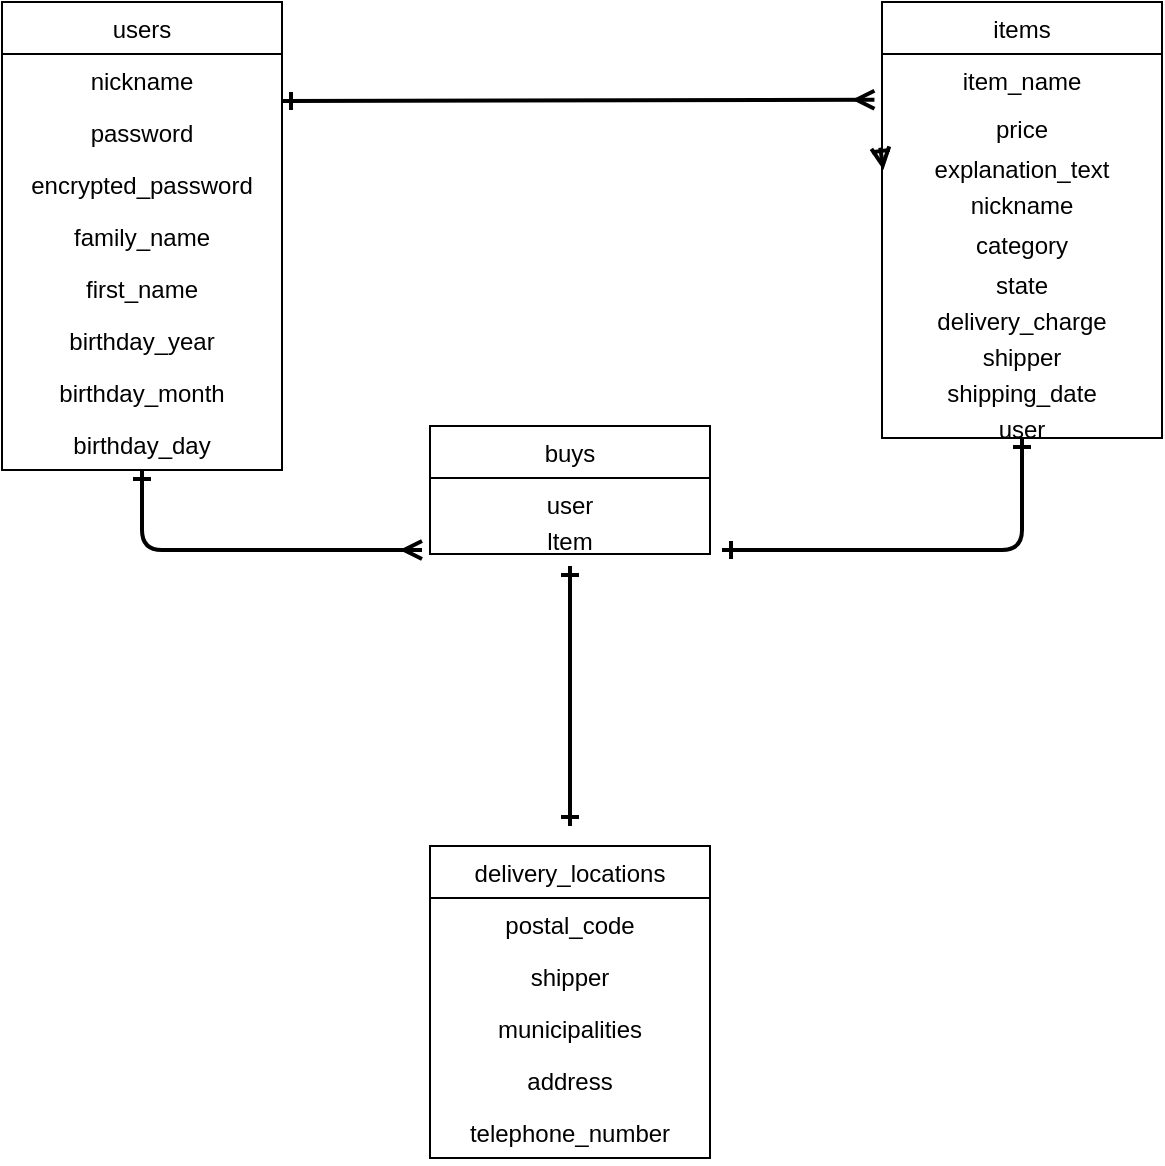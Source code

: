 <mxfile>
    <diagram id="nog9GfOFm20FTHGIinpg" name="ページ1">
        <mxGraphModel dx="540" dy="860" grid="1" gridSize="10" guides="1" tooltips="1" connect="1" arrows="1" fold="1" page="1" pageScale="1" pageWidth="827" pageHeight="1169" math="0" shadow="0">
            <root>
                <mxCell id="0"/>
                <mxCell id="1" parent="0"/>
                <mxCell id="77" style="edgeStyle=none;html=1;entryX=-0.027;entryY=0.954;entryDx=0;entryDy=0;fontFamily=Helvetica;strokeColor=default;endArrow=ERmany;endFill=0;strokeWidth=2;targetPerimeterSpacing=0;startArrow=ERone;startFill=0;entryPerimeter=0;" parent="1" target="105" edge="1">
                    <mxGeometry relative="1" as="geometry">
                        <mxPoint x="270" y="227.5" as="sourcePoint"/>
                        <mxPoint x="490" y="227.5" as="targetPoint"/>
                        <Array as="points"/>
                    </mxGeometry>
                </mxCell>
                <mxCell id="135" style="edgeStyle=none;html=1;fontSize=20;startArrow=ERone;startFill=0;endArrow=ERmany;endFill=0;targetPerimeterSpacing=0;strokeColor=default;strokeWidth=2;" parent="1" source="79" edge="1">
                    <mxGeometry relative="1" as="geometry">
                        <mxPoint x="340" y="452" as="targetPoint"/>
                        <Array as="points">
                            <mxPoint x="200" y="452"/>
                        </Array>
                    </mxGeometry>
                </mxCell>
                <mxCell id="79" value="users" style="swimlane;fontStyle=0;childLayout=stackLayout;horizontal=1;startSize=26;fillColor=none;horizontalStack=0;resizeParent=1;resizeParentMax=0;resizeLast=0;collapsible=1;marginBottom=0;" parent="1" vertex="1">
                    <mxGeometry x="130" y="178" width="140" height="234" as="geometry">
                        <mxRectangle x="130" y="178" width="60" height="26" as="alternateBounds"/>
                    </mxGeometry>
                </mxCell>
                <mxCell id="80" value="nickname" style="text;strokeColor=none;fillColor=none;align=center;verticalAlign=top;spacingLeft=4;spacingRight=4;overflow=hidden;rotatable=0;points=[[0,0.5],[1,0.5]];portConstraint=eastwest;" parent="79" vertex="1">
                    <mxGeometry y="26" width="140" height="26" as="geometry"/>
                </mxCell>
                <mxCell id="82" value="password" style="text;strokeColor=none;fillColor=none;align=center;verticalAlign=top;spacingLeft=4;spacingRight=4;overflow=hidden;rotatable=0;points=[[0,0.5],[1,0.5]];portConstraint=eastwest;" parent="79" vertex="1">
                    <mxGeometry y="52" width="140" height="26" as="geometry"/>
                </mxCell>
                <mxCell id="146" value="encrypted_password" style="text;strokeColor=none;fillColor=none;align=center;verticalAlign=top;spacingLeft=4;spacingRight=4;overflow=hidden;rotatable=0;points=[[0,0.5],[1,0.5]];portConstraint=eastwest;" vertex="1" parent="79">
                    <mxGeometry y="78" width="140" height="26" as="geometry"/>
                </mxCell>
                <mxCell id="147" value="family_name" style="text;strokeColor=none;fillColor=none;align=center;verticalAlign=top;spacingLeft=4;spacingRight=4;overflow=hidden;rotatable=0;points=[[0,0.5],[1,0.5]];portConstraint=eastwest;" vertex="1" parent="79">
                    <mxGeometry y="104" width="140" height="26" as="geometry"/>
                </mxCell>
                <mxCell id="148" value="first_name" style="text;strokeColor=none;fillColor=none;align=center;verticalAlign=top;spacingLeft=4;spacingRight=4;overflow=hidden;rotatable=0;points=[[0,0.5],[1,0.5]];portConstraint=eastwest;" vertex="1" parent="79">
                    <mxGeometry y="130" width="140" height="26" as="geometry"/>
                </mxCell>
                <mxCell id="149" value="birthday_year" style="text;strokeColor=none;fillColor=none;align=center;verticalAlign=top;spacingLeft=4;spacingRight=4;overflow=hidden;rotatable=0;points=[[0,0.5],[1,0.5]];portConstraint=eastwest;" vertex="1" parent="79">
                    <mxGeometry y="156" width="140" height="26" as="geometry"/>
                </mxCell>
                <mxCell id="150" value="birthday_month" style="text;strokeColor=none;fillColor=none;align=center;verticalAlign=top;spacingLeft=4;spacingRight=4;overflow=hidden;rotatable=0;points=[[0,0.5],[1,0.5]];portConstraint=eastwest;" vertex="1" parent="79">
                    <mxGeometry y="182" width="140" height="26" as="geometry"/>
                </mxCell>
                <mxCell id="151" value="birthday_day" style="text;strokeColor=none;fillColor=none;align=center;verticalAlign=top;spacingLeft=4;spacingRight=4;overflow=hidden;rotatable=0;points=[[0,0.5],[1,0.5]];portConstraint=eastwest;" vertex="1" parent="79">
                    <mxGeometry y="208" width="140" height="26" as="geometry"/>
                </mxCell>
                <mxCell id="137" style="edgeStyle=none;html=1;fontSize=20;startArrow=ERone;startFill=0;endArrow=ERone;endFill=0;targetPerimeterSpacing=0;strokeColor=default;strokeWidth=2;" parent="1" source="104" edge="1">
                    <mxGeometry relative="1" as="geometry">
                        <mxPoint x="490" y="452" as="targetPoint"/>
                        <Array as="points">
                            <mxPoint x="640" y="452"/>
                        </Array>
                    </mxGeometry>
                </mxCell>
                <mxCell id="104" value="items" style="swimlane;fontStyle=0;childLayout=stackLayout;horizontal=1;startSize=26;fillColor=none;horizontalStack=0;resizeParent=1;resizeParentMax=0;resizeLast=0;collapsible=1;marginBottom=0;align=center;" parent="1" vertex="1">
                    <mxGeometry x="570" y="178" width="140" height="218" as="geometry"/>
                </mxCell>
                <mxCell id="105" value="item_name" style="text;strokeColor=none;fillColor=none;align=center;verticalAlign=top;spacingLeft=4;spacingRight=4;overflow=hidden;rotatable=0;points=[[0,0.5],[1,0.5]];portConstraint=eastwest;" parent="104" vertex="1">
                    <mxGeometry y="26" width="140" height="24" as="geometry"/>
                </mxCell>
                <mxCell id="107" value="price" style="text;strokeColor=none;fillColor=none;align=center;verticalAlign=top;spacingLeft=4;spacingRight=4;overflow=hidden;rotatable=0;points=[[0,0.5],[1,0.5]];portConstraint=eastwest;" parent="104" vertex="1">
                    <mxGeometry y="50" width="140" height="20" as="geometry"/>
                </mxCell>
                <mxCell id="121" value="explanation_text" style="text;strokeColor=none;fillColor=none;align=center;verticalAlign=top;spacingLeft=4;spacingRight=4;overflow=hidden;rotatable=0;points=[[0,0.5],[1,0.5]];portConstraint=eastwest;" parent="104" vertex="1">
                    <mxGeometry y="70" width="140" height="18" as="geometry"/>
                </mxCell>
                <mxCell id="126" value="nickname" style="text;strokeColor=none;fillColor=none;align=center;verticalAlign=top;spacingLeft=4;spacingRight=4;overflow=hidden;rotatable=0;points=[[0,0.5],[1,0.5]];portConstraint=eastwest;" parent="104" vertex="1">
                    <mxGeometry y="88" width="140" height="20" as="geometry"/>
                </mxCell>
                <mxCell id="127" value="category" style="text;strokeColor=none;fillColor=none;align=center;verticalAlign=top;spacingLeft=4;spacingRight=4;overflow=hidden;rotatable=0;points=[[0,0.5],[1,0.5]];portConstraint=eastwest;" parent="104" vertex="1">
                    <mxGeometry y="108" width="140" height="20" as="geometry"/>
                </mxCell>
                <mxCell id="136" style="edgeStyle=none;html=1;exitX=0;exitY=0.5;exitDx=0;exitDy=0;entryX=-0.006;entryY=0.156;entryDx=0;entryDy=0;entryPerimeter=0;fontSize=20;startArrow=ERone;startFill=0;endArrow=ERmany;endFill=0;targetPerimeterSpacing=0;strokeColor=default;strokeWidth=2;" parent="104" source="121" target="121" edge="1">
                    <mxGeometry relative="1" as="geometry"/>
                </mxCell>
                <mxCell id="152" value="state" style="text;strokeColor=none;fillColor=none;align=center;verticalAlign=top;spacingLeft=4;spacingRight=4;overflow=hidden;rotatable=0;points=[[0,0.5],[1,0.5]];portConstraint=eastwest;" vertex="1" parent="104">
                    <mxGeometry y="128" width="140" height="18" as="geometry"/>
                </mxCell>
                <mxCell id="153" value="delivery_charge" style="text;strokeColor=none;fillColor=none;align=center;verticalAlign=top;spacingLeft=4;spacingRight=4;overflow=hidden;rotatable=0;points=[[0,0.5],[1,0.5]];portConstraint=eastwest;" vertex="1" parent="104">
                    <mxGeometry y="146" width="140" height="18" as="geometry"/>
                </mxCell>
                <mxCell id="154" value="shipper" style="text;strokeColor=none;fillColor=none;align=center;verticalAlign=top;spacingLeft=4;spacingRight=4;overflow=hidden;rotatable=0;points=[[0,0.5],[1,0.5]];portConstraint=eastwest;" vertex="1" parent="104">
                    <mxGeometry y="164" width="140" height="18" as="geometry"/>
                </mxCell>
                <mxCell id="155" value="shipping_date" style="text;strokeColor=none;fillColor=none;align=center;verticalAlign=top;spacingLeft=4;spacingRight=4;overflow=hidden;rotatable=0;points=[[0,0.5],[1,0.5]];portConstraint=eastwest;" vertex="1" parent="104">
                    <mxGeometry y="182" width="140" height="18" as="geometry"/>
                </mxCell>
                <mxCell id="156" value="user" style="text;strokeColor=none;fillColor=none;align=center;verticalAlign=top;spacingLeft=4;spacingRight=4;overflow=hidden;rotatable=0;points=[[0,0.5],[1,0.5]];portConstraint=eastwest;" vertex="1" parent="104">
                    <mxGeometry y="200" width="140" height="18" as="geometry"/>
                </mxCell>
                <mxCell id="143" style="edgeStyle=none;html=1;fontSize=20;startArrow=ERone;startFill=0;endArrow=ERone;endFill=0;targetPerimeterSpacing=0;strokeColor=default;strokeWidth=2;" parent="1" edge="1">
                    <mxGeometry relative="1" as="geometry">
                        <mxPoint x="414" y="590" as="targetPoint"/>
                        <mxPoint x="414" y="460" as="sourcePoint"/>
                    </mxGeometry>
                </mxCell>
                <mxCell id="129" value="buys" style="swimlane;fontStyle=0;childLayout=stackLayout;horizontal=1;startSize=26;fillColor=none;horizontalStack=0;resizeParent=1;resizeParentMax=0;resizeLast=0;collapsible=1;marginBottom=0;align=center;" parent="1" vertex="1">
                    <mxGeometry x="344" y="390" width="140" height="64" as="geometry"/>
                </mxCell>
                <mxCell id="132" value="user" style="text;strokeColor=none;fillColor=none;align=center;verticalAlign=top;spacingLeft=4;spacingRight=4;overflow=hidden;rotatable=0;points=[[0,0.5],[1,0.5]];portConstraint=eastwest;" parent="129" vertex="1">
                    <mxGeometry y="26" width="140" height="18" as="geometry"/>
                </mxCell>
                <mxCell id="133" value="ltem" style="text;strokeColor=none;fillColor=none;align=center;verticalAlign=top;spacingLeft=4;spacingRight=4;overflow=hidden;rotatable=0;points=[[0,0.5],[1,0.5]];portConstraint=eastwest;" parent="129" vertex="1">
                    <mxGeometry y="44" width="140" height="20" as="geometry"/>
                </mxCell>
                <mxCell id="139" value="delivery_locations" style="swimlane;fontStyle=0;childLayout=stackLayout;horizontal=1;startSize=26;fillColor=none;horizontalStack=0;resizeParent=1;resizeParentMax=0;resizeLast=0;collapsible=1;marginBottom=0;" parent="1" vertex="1">
                    <mxGeometry x="344" y="600" width="140" height="156" as="geometry">
                        <mxRectangle x="130" y="178" width="60" height="26" as="alternateBounds"/>
                    </mxGeometry>
                </mxCell>
                <mxCell id="140" value="postal_code" style="text;strokeColor=none;fillColor=none;align=center;verticalAlign=top;spacingLeft=4;spacingRight=4;overflow=hidden;rotatable=0;points=[[0,0.5],[1,0.5]];portConstraint=eastwest;" parent="139" vertex="1">
                    <mxGeometry y="26" width="140" height="26" as="geometry"/>
                </mxCell>
                <mxCell id="141" value="shipper" style="text;strokeColor=none;fillColor=none;align=center;verticalAlign=top;spacingLeft=4;spacingRight=4;overflow=hidden;rotatable=0;points=[[0,0.5],[1,0.5]];portConstraint=eastwest;" parent="139" vertex="1">
                    <mxGeometry y="52" width="140" height="26" as="geometry"/>
                </mxCell>
                <mxCell id="145" value="municipalities" style="text;strokeColor=none;fillColor=none;align=center;verticalAlign=top;spacingLeft=4;spacingRight=4;overflow=hidden;rotatable=0;points=[[0,0.5],[1,0.5]];portConstraint=eastwest;" parent="139" vertex="1">
                    <mxGeometry y="78" width="140" height="26" as="geometry"/>
                </mxCell>
                <mxCell id="157" value="address" style="text;strokeColor=none;fillColor=none;align=center;verticalAlign=top;spacingLeft=4;spacingRight=4;overflow=hidden;rotatable=0;points=[[0,0.5],[1,0.5]];portConstraint=eastwest;" vertex="1" parent="139">
                    <mxGeometry y="104" width="140" height="26" as="geometry"/>
                </mxCell>
                <mxCell id="158" value="telephone_number" style="text;strokeColor=none;fillColor=none;align=center;verticalAlign=top;spacingLeft=4;spacingRight=4;overflow=hidden;rotatable=0;points=[[0,0.5],[1,0.5]];portConstraint=eastwest;" vertex="1" parent="139">
                    <mxGeometry y="130" width="140" height="26" as="geometry"/>
                </mxCell>
            </root>
        </mxGraphModel>
    </diagram>
</mxfile>
